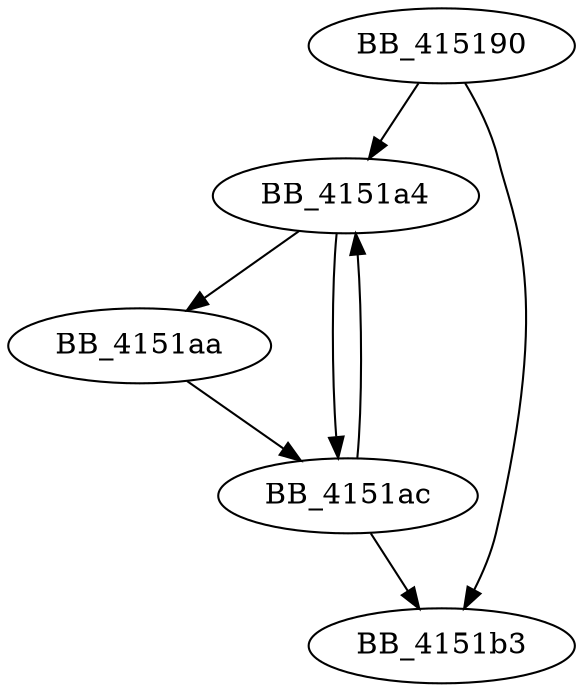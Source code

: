 DiGraph sub_415190{
BB_415190->BB_4151a4
BB_415190->BB_4151b3
BB_4151a4->BB_4151aa
BB_4151a4->BB_4151ac
BB_4151aa->BB_4151ac
BB_4151ac->BB_4151a4
BB_4151ac->BB_4151b3
}
